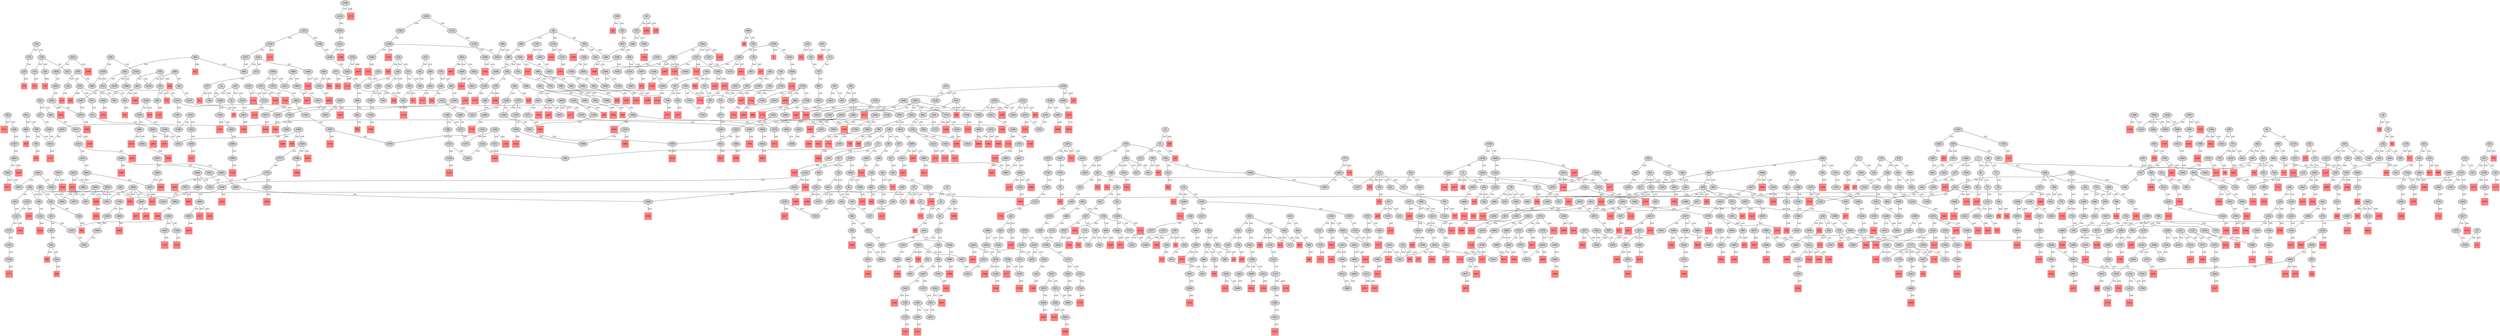 graph {
node [style=filled];
    1--257 [label=101];
    1--65 [label=102];
    1--1025 [label=102];
    257--265 [label=101];
    257--2305 [label=201];
    2305 [shape=square] [color="0.0 0.5 1.0"];
    37--45 [label=101];
    37--33 [label=102];
    45--61 [label=101];
    45--1069 [label=201];
    1069 [shape=square] [color="0.0 0.5 1.0"];
    69--77 [label=101];
    69--65 [label=102];
    77--79 [label=101];
    261--277 [label=101];
    261--269 [label=102];
    277--1301 [label=101];
    1029--1030 [label=101];
    1029--1093 [label=101];
    1029--5 [label=202];
    5 [shape=square] [color="0.0 0.5 1.0"];
    1030--1038 [label=101];
    1093--1094 [label=101];
    1093--1125 [label=101];
    1093--3141 [label=207];
    3141 [shape=square] [color="0.0 0.5 1.0"];
    32--31 [label=102];
    32--1056 [label=102];
    52--51 [label=101];
    52--564 [label=202];
    564 [shape=square] [color="0.0 0.5 1.0"];
    51--115 [label=101];
    51--307 [label=202];
    307 [shape=square] [color="0.0 0.5 1.0"];
    276--308 [label=101];
    276--404 [label=101];
    308--372 [label=101];
    308--1332 [label=101];
    404--402 [label=102];
    2068--2052 [label=101];
    2068--2580 [label=205];
    2580 [shape=square] [color="0.0 0.5 1.0"];
    2052--2308 [label=101];
    9--41 [label=102];
    9--2057 [label=201];
    2057 [shape=square] [color="0.0 0.5 1.0"];
    9--25 [label=202];
    25 [shape=square] [color="0.0 0.5 1.0"];
    2073--2329 [label=101];
    2073--2201 [label=101];
    2329--2393 [label=101];
    2329--2457 [label=101];
    2201--2713 [label=101];
    33--35 [label=101];
    35--99 [label=201];
    99 [shape=square] [color="0.0 0.5 1.0"];
    38--54 [label=101];
    38--34 [label=201];
    34 [shape=square] [color="0.0 0.5 1.0"];
    54--182 [label=101];
    54--62 [label=201];
    62 [shape=square] [color="0.0 0.5 1.0"];
    298--290 [label=101];
    298--300 [label=101];
    298--810 [label=102];
    290--418 [label=101];
    290--354 [label=102];
    418--420 [label=101];
    47--63 [label=101];
    47--39 [label=102];
    47--43 [label=203];
    43 [shape=square] [color="0.0 0.5 1.0"];
    63--61 [label=101];
    63--575 [label=203];
    575 [shape=square] [color="0.0 0.5 1.0"];
    299--303 [label=101];
    299--300 [label=102];
    299--267 [label=102];
    303--1327 [label=102];
    2091--2083 [label=101];
    2091--2603 [label=101];
    2083--2087 [label=101];
    2083--2595 [label=202];
    2595 [shape=square] [color="0.0 0.5 1.0"];
    2603--2607 [label=101];
    2603--2859 [label=201];
    2859 [shape=square] [color="0.0 0.5 1.0"];
    300--1324 [label=101];
    1324--1340 [label=101];
    1324--1836 [label=201];
    1836 [shape=square] [color="0.0 0.5 1.0"];
    556--524 [label=101];
    556--1580 [label=102];
    556--620 [label=102];
    556--44 [label=201];
    44 [shape=square] [color="0.0 0.5 1.0"];
    524--523 [label=201];
    523 [shape=square] [color="0.0 0.5 1.0"];
    2106--2110 [label=101];
    2106--2170 [label=206];
    2170 [shape=square] [color="0.0 0.5 1.0"];
    188--180 [label=101];
    188--187 [label=101];
    188--252 [label=101];
    180--164 [label=101];
    187--251 [label=101];
    252--508 [label=102];
    252--256 [label=102];
    1084--1148 [label=101];
    1084--1340 [label=102];
    1084--1083 [label=102];
    1148--1276 [label=201];
    1276 [shape=square] [color="0.0 0.5 1.0"];
    182--190 [label=101];
    182--166 [label=101];
    182--246 [label=101];
    182--694 [label=101];
    61--317 [label=102];
    254--250 [label=101];
    254--253 [label=101];
    254--510 [label=202];
    510 [shape=square] [color="0.0 0.5 1.0"];
    190--158 [label=102];
    318--382 [label=101];
    318--314 [label=102];
    318--830 [label=102];
    382--378 [label=101];
    382--374 [label=101];
    2110--2238 [label=101];
    2238--2222 [label=101];
    65--81 [label=101];
    65--73 [label=102];
    81--2129 [label=201];
    2129 [shape=square] [color="0.0 0.5 1.0"];
    324--836 [label=102];
    324--1348 [label=102];
    71--327 [label=101];
    71--1095 [label=101];
    327--263 [label=101];
    327--323 [label=102];
    1095--1103 [label=201];
    1103 [shape=square] [color="0.0 0.5 1.0"];
    115--627 [label=101];
    323--451 [label=101];
    323--355 [label=102];
    451--1475 [label=101];
    579--595 [label=101];
    579--580 [label=101];
    579--611 [label=101];
    595--627 [label=101];
    595--851 [label=101];
    595--599 [label=102];
    595--1619 [label=102];
    580--612 [label=101];
    580--1604 [label=101];
    611--547 [label=101];
    611--1635 [label=102];
    1091--1107 [label=102];
    1091--67 [label=201];
    67 [shape=square] [color="0.0 0.5 1.0"];
    586--590 [label=101];
    586--1610 [label=102];
    79--80 [label=101];
    80--592 [label=201];
    592 [shape=square] [color="0.0 0.5 1.0"];
    80--78 [label=202];
    78 [shape=square] [color="0.0 0.5 1.0"];
    94--606 [label=101];
    94--350 [label=101];
    94--1118 [label=102];
    606--590 [label=101];
    350--342 [label=101];
    350--286 [label=101];
    350--2398 [label=202];
    2398 [shape=square] [color="0.0 0.5 1.0"];
    590--582 [label=101];
    590--718 [label=101];
    582--838 [label=101];
    582--518 [label=101];
    718--974 [label=101];
    91--603 [label=101];
    91--1115 [label=101];
    603--635 [label=101];
    603--601 [label=102];
    603--607 [label=102];
    1115--1051 [label=102];
    607--605 [label=101];
    605--597 [label=101];
    605--733 [label=101];
    605--2653 [label=101];
    2127--2123 [label=101];
    2127--2159 [label=205];
    2159 [shape=square] [color="0.0 0.5 1.0"];
    222--218 [label=101];
    222--478 [label=101];
    336--335 [label=101];
    336--328 [label=202];
    328 [shape=square] [color="0.0 0.5 1.0"];
    608--736 [label=101];
    608--96 [label=201];
    96 [shape=square] [color="0.0 0.5 1.0"];
    736--735 [label=101];
    2151--2119 [label=101];
    2151--2279 [label=101];
    2151--3175 [label=101];
    355--359 [label=101];
    359--357 [label=101];
    359--360 [label=102];
    547--551 [label=101];
    547--803 [label=102];
    547--675 [label=205];
    675 [shape=square] [color="0.0 0.5 1.0"];
    73--2121 [label=101];
    2121--2249 [label=101];
    2121--2125 [label=101];
    2121--2633 [label=101];
    109--621 [label=101];
    109--101 [label=102];
    621--617 [label=101];
    121--1145 [label=101];
    121--2169 [label=101];
    121--113 [label=201];
    113 [shape=square] [color="0.0 0.5 1.0"];
    1145--1137 [label=101];
    1145--1657 [label=102];
    2169--2105 [label=203];
    2105 [shape=square] [color="0.0 0.5 1.0"];
    617--633 [label=101];
    617--1641 [label=101];
    633--634 [label=102];
    633--569 [label=102];
    1641--1633 [label=101];
    1641--1643 [label=202];
    1643 [shape=square] [color="0.0 0.5 1.0"];
    620--876 [label=101];
    876--892 [label=101];
    369--2417 [label=101];
    369--1393 [label=102];
    2417--2421 [label=101];
    1137--1393 [label=102];
    101--2149 [label=101];
    2149--2405 [label=101];
    2149--2150 [label=201];
    2150 [shape=square] [color="0.0 0.5 1.0"];
    118--246 [label=101];
    118--117 [label=201];
    117 [shape=square] [color="0.0 0.5 1.0"];
    130--146 [label=101];
    130--134 [label=102];
    146--402 [label=101];
    146--2194 [label=101];
    131--1155 [label=101];
    131--135 [label=102];
    1155--1156 [label=101];
    1155--1153 [label=101];
    1155--1187 [label=102];
    164--168 [label=101];
    168--40 [label=101];
    168--680 [label=101];
    196--228 [label=101];
    196--1220 [label=101];
    228--1252 [label=101];
    228--740 [label=101];
    1220--1218 [label=101];
    387--391 [label=101];
    387--2435 [label=101];
    1156--1028 [label=101];
    1028--1027 [label=101];
    2180--2692 [label=101];
    2180--2179 [label=101];
    2180--2244 [label=101];
    2692--2696 [label=101];
    2692--2756 [label=101];
    2179--2243 [label=101];
    2179--2183 [label=201];
    2183 [shape=square] [color="0.0 0.5 1.0"];
    2244--3268 [label=101];
    2244--2252 [label=201];
    2252 [shape=square] [color="0.0 0.5 1.0"];
    141--157 [label=101];
    141--133 [label=203];
    133 [shape=square] [color="0.0 0.5 1.0"];
    157--221 [label=101];
    157--158 [label=101];
    157--2205 [label=101];
    165--166 [label=101];
    165--421 [label=101];
    165--677 [label=101];
    165--2213 [label=101];
    421--422 [label=102];
    677--933 [label=101];
    2213--2214 [label=201];
    2214 [shape=square] [color="0.0 0.5 1.0"];
    389--391 [label=101];
    389--2437 [label=101];
    2437--2501 [label=101];
    2437--3461 [label=101];
    2437--2949 [label=202];
    2949 [shape=square] [color="0.0 0.5 1.0"];
    16--272 [label=101];
    16--144 [label=201];
    144 [shape=square] [color="0.0 0.5 1.0"];
    16--2064 [label=206];
    2064 [shape=square] [color="0.0 0.5 1.0"];
    272--1296 [label=101];
    272--288 [label=102];
    143--175 [label=101];
    143--139 [label=102];
    175--239 [label=101];
    152--151 [label=101];
    152--184 [label=201];
    184 [shape=square] [color="0.0 0.5 1.0"];
    139--155 [label=101];
    139--203 [label=101];
    139--140 [label=102];
    155--153 [label=201];
    153 [shape=square] [color="0.0 0.5 1.0"];
    221--733 [label=101];
    158--670 [label=101];
    158--2206 [label=202];
    2206 [shape=square] [color="0.0 0.5 1.0"];
    2205--2461 [label=101];
    2205--2207 [label=101];
    185--169 [label=101];
    185--441 [label=101];
    185--186 [label=201];
    186 [shape=square] [color="0.0 0.5 1.0"];
    169--681 [label=101];
    169--1193 [label=101];
    169--171 [label=203];
    171 [shape=square] [color="0.0 0.5 1.0"];
    441--953 [label=102];
    2713--2705 [label=101];
    203--459 [label=101];
    681--2729 [label=204];
    2729 [shape=square] [color="0.0 0.5 1.0"];
    1193--1449 [label=101];
    1193--1197 [label=102];
    239--237 [label=202];
    237 [shape=square] [color="0.0 0.5 1.0"];
    251--249 [label=102];
    427--1451 [label=101];
    427--425 [label=102];
    427--428 [label=201];
    428 [shape=square] [color="0.0 0.5 1.0"];
    1451--1419 [label=201];
    1419 [shape=square] [color="0.0 0.5 1.0"];
    151--147 [label=101];
    151--2199 [label=101];
    151--135 [label=102];
    147--1171 [label=201];
    1171 [shape=square] [color="0.0 0.5 1.0"];
    2199--3223 [label=101];
    2199--2071 [label=202];
    2071 [shape=square] [color="0.0 0.5 1.0"];
    423--935 [label=101];
    423--424 [label=102];
    663--659 [label=101];
    663--2711 [label=203];
    2711 [shape=square] [color="0.0 0.5 1.0"];
    40--104 [label=101];
    680--552 [label=201];
    552 [shape=square] [color="0.0 0.5 1.0"];
    694--662 [label=202];
    662 [shape=square] [color="0.0 0.5 1.0"];
    1204--1202 [label=101];
    1204--1076 [label=101];
    2218--3242 [label=101];
    2218--2474 [label=206];
    2474 [shape=square] [color="0.0 0.5 1.0"];
    250--218 [label=101];
    250--234 [label=101];
    250--762 [label=101];
    234--226 [label=201];
    226 [shape=square] [color="0.0 0.5 1.0"];
    762--764 [label=101];
    3258--3250 [label=101];
    3258--3257 [label=201];
    3257 [shape=square] [color="0.0 0.5 1.0"];
    459--491 [label=101];
    459--971 [label=102];
    459--395 [label=206];
    395 [shape=square] [color="0.0 0.5 1.0"];
    2249--201 [label=201];
    201 [shape=square] [color="0.0 0.5 1.0"];
    402--1426 [label=101];
    2194--3218 [label=101];
    214--1238 [label=101];
    214--470 [label=101];
    1238--1174 [label=101];
    470--2518 [label=101];
    470--982 [label=102];
    470--469 [label=202];
    469 [shape=square] [color="0.0 0.5 1.0"];
    978--722 [label=101];
    978--986 [label=101];
    722--210 [label=201];
    210 [shape=square] [color="0.0 0.5 1.0"];
    216--728 [label=101];
    216--212 [label=202];
    212 [shape=square] [color="0.0 0.5 1.0"];
    728--727 [label=101];
    724--980 [label=101];
    724--596 [label=102];
    980--852 [label=102];
    735--991 [label=101];
    735--223 [label=203];
    223 [shape=square] [color="0.0 0.5 1.0"];
    991--1023 [label=101];
    1252--3300 [label=101];
    1252--1764 [label=101];
    740--2788 [label=202];
    2788 [shape=square] [color="0.0 0.5 1.0"];
    238--240 [label=101];
    238--494 [label=101];
    354--362 [label=205];
    362 [shape=square] [color="0.0 0.5 1.0"];
    1250--1249 [label=101];
    1250--1254 [label=101];
    1249--1761 [label=101];
    1254--1766 [label=102];
    104--360 [label=101];
    360--872 [label=101];
    360--358 [label=102];
    712--720 [label=102];
    712--708 [label=102];
    240--232 [label=202];
    232 [shape=square] [color="0.0 0.5 1.0"];
    2280--2536 [label=101];
    2280--2279 [label=102];
    2536--3560 [label=101];
    494--1518 [label=101];
    494--462 [label=101];
    253--765 [label=101];
    253--509 [label=102];
    765--761 [label=201];
    761 [shape=square] [color="0.0 0.5 1.0"];
    749--751 [label=102];
    749--741 [label=102];
    749--685 [label=201];
    685 [shape=square] [color="0.0 0.5 1.0"];
    1261--1253 [label=101];
    1261--1517 [label=101];
    1261--3309 [label=101];
    1261--1229 [label=203];
    1229 [shape=square] [color="0.0 0.5 1.0"];
    1253--1125 [label=101];
    1517--1519 [label=101];
    1517--3565 [label=102];
    1517--1513 [label=204];
    1513 [shape=square] [color="0.0 0.5 1.0"];
    3309--3245 [label=101];
    3309--3310 [label=201];
    3310 [shape=square] [color="0.0 0.5 1.0"];
    3309--2285 [label=204];
    2285 [shape=square] [color="0.0 0.5 1.0"];
    258--2306 [label=101];
    258--260 [label=101];
    258--274 [label=101];
    258--266 [label=203];
    266 [shape=square] [color="0.0 0.5 1.0"];
    2306--3330 [label=101];
    2306--2322 [label=101];
    260--772 [label=201];
    772 [shape=square] [color="0.0 0.5 1.0"];
    274--1298 [label=101];
    274--338 [label=201];
    338 [shape=square] [color="0.0 0.5 1.0"];
    265--329 [label=102];
    268--267 [label=101];
    268--2316 [label=102];
    282--346 [label=101];
    282--410 [label=101];
    346--330 [label=102];
    410--2458 [label=101];
    330--329 [label=101];
    330--842 [label=102];
    329--457 [label=201];
    457 [shape=square] [color="0.0 0.5 1.0"];
    778--1802 [label=101];
    778--810 [label=102];
    778--842 [label=102];
    778--906 [label=102];
    1802--1930 [label=101];
    263--2311 [label=101];
    2311--2375 [label=101];
    2311--2343 [label=203];
    2343 [shape=square] [color="0.0 0.5 1.0"];
    269--2317 [label=101];
    2317--2319 [label=102];
    2317--2349 [label=202];
    2349 [shape=square] [color="0.0 0.5 1.0"];
    1296--3344 [label=204];
    3344 [shape=square] [color="0.0 0.5 1.0"];
    287--2335 [label=101];
    287--799 [label=102];
    287--31 [label=102];
    2335--2367 [label=101];
    335--463 [label=101];
    463--495 [label=101];
    2319--2351 [label=101];
    2319--2831 [label=202];
    2831 [shape=square] [color="0.0 0.5 1.0"];
    2351--2863 [label=101];
    283--315 [label=101];
    283--284 [label=102];
    315--2363 [label=202];
    2363 [shape=square] [color="0.0 0.5 1.0"];
    343--2391 [label=101];
    343--375 [label=201];
    375 [shape=square] [color="0.0 0.5 1.0"];
    787--851 [label=101];
    787--915 [label=201];
    915 [shape=square] [color="0.0 0.5 1.0"];
    1299--1300 [label=101];
    1299--1331 [label=101];
    1300--1298 [label=101];
    1300--3348 [label=201];
    3348 [shape=square] [color="0.0 0.5 1.0"];
    1331--1459 [label=101];
    288--286 [label=101];
    295--293 [label=101];
    295--39 [label=101];
    293--357 [label=102];
    872--870 [label=101];
    424--422 [label=101];
    424--1448 [label=101];
    1448--1192 [label=102];
    1448--1960 [label=201];
    1960 [shape=square] [color="0.0 0.5 1.0"];
    1320--1336 [label=101];
    1320--296 [label=201];
    296 [shape=square] [color="0.0 0.5 1.0"];
    1336--1344 [label=101];
    289--1313 [label=101];
    289--801 [label=101];
    289--305 [label=102];
    1313--1314 [label=101];
    801--809 [label=101];
    801--803 [label=101];
    801--817 [label=101];
    809--937 [label=101];
    809--2857 [label=101];
    809--553 [label=102];
    809--873 [label=102];
    809--297 [label=201];
    297 [shape=square] [color="0.0 0.5 1.0"];
    937--905 [label=101];
    2857--2825 [label=203];
    2825 [shape=square] [color="0.0 0.5 1.0"];
    1321--1449 [label=101];
    1321--1289 [label=102];
    1321--1325 [label=102];
    1449--1961 [label=202];
    1961 [shape=square] [color="0.0 0.5 1.0"];
    372--1396 [label=101];
    1332--1330 [label=101];
    311--1335 [label=101];
    311--312 [label=102];
    311--309 [label=203];
    309 [shape=square] [color="0.0 0.5 1.0"];
    1335--1333 [label=102];
    947--931 [label=102];
    947--948 [label=102];
    1459--1457 [label=102];
    1301--1813 [label=101];
    317--319 [label=101];
    317--1341 [label=102];
    319--383 [label=101];
    319--831 [label=102];
    437--501 [label=101];
    437--949 [label=101];
    501--509 [label=102];
    949--693 [label=101];
    821--789 [label=101];
    821--885 [label=102];
    789--1813 [label=102];
    789--791 [label=102];
    1333--1317 [label=101];
    1317--1381 [label=101];
    1317--1318 [label=203];
    1318 [shape=square] [color="0.0 0.5 1.0"];
    342--1366 [label=102];
    838--2886 [label=101];
    2886--2882 [label=101];
    2886--2822 [label=201];
    2822 [shape=square] [color="0.0 0.5 1.0"];
    2886--3910 [label=201];
    3910 [shape=square] [color="0.0 0.5 1.0"];
    1350--1366 [label=101];
    1350--1094 [label=102];
    1366--1110 [label=101];
    1366--1878 [label=101];
    2376--2312 [label=101];
    2376--3400 [label=101];
    456--392 [label=102];
    456--454 [label=203];
    454 [shape=square] [color="0.0 0.5 1.0"];
    2312--2056 [label=101];
    2312--2308 [label=101];
    2312--2440 [label=202];
    2440 [shape=square] [color="0.0 0.5 1.0"];
    3400--3398 [label=101];
    340--348 [label=101];
    340--84 [label=102];
    348--380 [label=101];
    348--347 [label=102];
    348--860 [label=102];
    2386--2322 [label=101];
    2386--2898 [label=101];
    2386--3410 [label=102];
    2322--2321 [label=101];
    2322--2354 [label=201];
    2354 [shape=square] [color="0.0 0.5 1.0"];
    2322--3346 [label=203];
    3346 [shape=square] [color="0.0 0.5 1.0"];
    2322--2330 [label=205];
    2330 [shape=square] [color="0.0 0.5 1.0"];
    2898--3026 [label=203];
    3026 [shape=square] [color="0.0 0.5 1.0"];
    873--1001 [label=101];
    873--361 [label=201];
    361 [shape=square] [color="0.0 0.5 1.0"];
    1001--969 [label=101];
    1385--1386 [label=101];
    1385--1353 [label=102];
    1386--1514 [label=101];
    378--380 [label=101];
    490--492 [label=101];
    490--2538 [label=102];
    492--491 [label=101];
    492--1516 [label=101];
    1514--1530 [label=101];
    1514--1258 [label=102];
    2391--2387 [label=101];
    2391--2375 [label=101];
    383--1407 [label=101];
    383--2431 [label=101];
    1407--1375 [label=101];
    1407--1403 [label=102];
    2431--2432 [label=207];
    2432 [shape=square] [color="0.0 0.5 1.0"];
    2435--2467 [label=202];
    2467 [shape=square] [color="0.0 0.5 1.0"];
    393--385 [label=101];
    393--905 [label=102];
    385--417 [label=102];
    2204--2076 [label=101];
    2204--2203 [label=202];
    2203 [shape=square] [color="0.0 0.5 1.0"];
    284--2332 [label=102];
    2458--2450 [label=203];
    2450 [shape=square] [color="0.0 0.5 1.0"];
    416--415 [label=101];
    416--1440 [label=101];
    416--448 [label=102];
    415--927 [label=101];
    1440--1952 [label=101];
    1440--1504 [label=201];
    1504 [shape=square] [color="0.0 0.5 1.0"];
    444--956 [label=101];
    444--448 [label=102];
    444--412 [label=206];
    412 [shape=square] [color="0.0 0.5 1.0"];
    956--954 [label=101];
    956--1980 [label=101];
    1436--1468 [label=101];
    1436--1434 [label=102];
    1436--1948 [label=102];
    1468--1452 [label=102];
    2460--2332 [label=101];
    2460--2459 [label=102];
    2332--2076 [label=101];
    927--799 [label=101];
    927--911 [label=201];
    911 [shape=square] [color="0.0 0.5 1.0"];
    477--478 [label=101];
    477--413 [label=201];
    413 [shape=square] [color="0.0 0.5 1.0"];
    478--462 [label=101];
    478--990 [label=102];
    1181--1165 [label=101];
    1181--1173 [label=102];
    2461--2463 [label=201];
    2463 [shape=square] [color="0.0 0.5 1.0"];
    420--436 [label=102];
    1516--1520 [label=101];
    940--812 [label=101];
    940--684 [label=101];
    940--932 [label=102];
    812--804 [label=101];
    812--810 [label=101];
    812--816 [label=101];
    684--688 [label=101];
    1452--1964 [label=101];
    1964--1963 [label=101];
    302--1326 [label=101];
    302--430 [label=201];
    430 [shape=square] [color="0.0 0.5 1.0"];
    1326--1325 [label=101];
    1326--1328 [label=101];
    1518--1520 [label=101];
    1518--2030 [label=101];
    462--2510 [label=202];
    2510 [shape=square] [color="0.0 0.5 1.0"];
    942--1966 [label=101];
    942--958 [label=101];
    942--934 [label=102];
    1966--1958 [label=101];
    958--3006 [label=206];
    3006 [shape=square] [color="0.0 0.5 1.0"];
    2222--3246 [label=101];
    2222--2190 [label=203];
    2190 [shape=square] [color="0.0 0.5 1.0"];
    935--807 [label=202];
    807 [shape=square] [color="0.0 0.5 1.0"];
    935--999 [label=202];
    999 [shape=square] [color="0.0 0.5 1.0"];
    495--1007 [label=102];
    495--1519 [label=102];
    943--939 [label=101];
    943--431 [label=202];
    431 [shape=square] [color="0.0 0.5 1.0"];
    939--931 [label=101];
    939--1963 [label=102];
    939--1003 [label=202];
    1003 [shape=square] [color="0.0 0.5 1.0"];
    1455--1199 [label=102];
    1455--1453 [label=102];
    436--500 [label=102];
    436--440 [label=201];
    440 [shape=square] [color="0.0 0.5 1.0"];
    945--929 [label=101];
    945--689 [label=101];
    929--931 [label=101];
    929--933 [label=101];
    689--753 [label=202];
    753 [shape=square] [color="0.0 0.5 1.0"];
    2518--2520 [label=202];
    2520 [shape=square] [color="0.0 0.5 1.0"];
    966--974 [label=101];
    966--902 [label=101];
    966--965 [label=101];
    966--998 [label=101];
    902--918 [label=201];
    918 [shape=square] [color="0.0 0.5 1.0"];
    965--709 [label=101];
    998--934 [label=101];
    1475--3523 [label=102];
    967--711 [label=101];
    967--455 [label=201];
    455 [shape=square] [color="0.0 0.5 1.0"];
    711--727 [label=102];
    969--1993 [label=101];
    969--970 [label=202];
    970 [shape=square] [color="0.0 0.5 1.0"];
    1993--1985 [label=202];
    1985 [shape=square] [color="0.0 0.5 1.0"];
    506--2554 [label=101];
    506--1018 [label=102];
    2524--2556 [label=101];
    2524--476 [label=202];
    476 [shape=square] [color="0.0 0.5 1.0"];
    2556--2540 [label=101];
    2556--3580 [label=101];
    356--292 [label=102];
    356--1380 [label=102];
    1380--1378 [label=101];
    997--933 [label=101];
    997--1005 [label=101];
    933--2981 [label=202];
    2981 [shape=square] [color="0.0 0.5 1.0"];
    1005--973 [label=101];
    2533--2501 [label=101];
    2533--2535 [label=101];
    2533--2534 [label=102];
    2533--485 [label=201];
    485 [shape=square] [color="0.0 0.5 1.0"];
    2501--3013 [label=101];
    2535--2551 [label=101];
    2535--2543 [label=203];
    2543 [shape=square] [color="0.0 0.5 1.0"];
    374--502 [label=203];
    502 [shape=square] [color="0.0 0.5 1.0"];
    1014--2038 [label=101];
    1014--1022 [label=101];
    1014--982 [label=102];
    1014--1016 [label=102];
    1014--3062 [label=102];
    2038--1910 [label=101];
    2038--2046 [label=101];
    2038--1974 [label=101];
    1022--766 [label=101];
    1022--894 [label=101];
    2550--2422 [label=101];
    2550--2534 [label=101];
    2550--3062 [label=101];
    2550--2549 [label=202];
    2549 [shape=square] [color="0.0 0.5 1.0"];
    2422--2166 [label=101];
    3062--3064 [label=101];
    1023--767 [label=101];
    1019--3067 [label=101];
    1019--891 [label=102];
    1019--507 [label=201];
    507 [shape=square] [color="0.0 0.5 1.0"];
    3067--3035 [label=101];
    1531--1532 [label=101];
    1531--3579 [label=102];
    1532--1530 [label=101];
    1532--508 [label=102];
    2554--2538 [label=101];
    2554--3578 [label=101];
    766--768 [label=201];
    768 [shape=square] [color="0.0 0.5 1.0"];
    766--734 [label=201];
    734 [shape=square] [color="0.0 0.5 1.0"];
    894--1918 [label=102];
    539--571 [label=101];
    539--1563 [label=102];
    571--635 [label=101];
    571--2619 [label=101];
    571--572 [label=102];
    1547--1539 [label=101];
    1547--1803 [label=101];
    1539--1555 [label=201];
    1555 [shape=square] [color="0.0 0.5 1.0"];
    1803--1867 [label=101];
    518--646 [label=102];
    518--2566 [label=201];
    2566 [shape=square] [color="0.0 0.5 1.0"];
    533--535 [label=101];
    533--597 [label=102];
    535--1559 [label=201];
    1559 [shape=square] [color="0.0 0.5 1.0"];
    1558--3606 [label=101];
    1558--1046 [label=102];
    1558--534 [label=203];
    534 [shape=square] [color="0.0 0.5 1.0"];
    3606--3670 [label=201];
    3670 [shape=square] [color="0.0 0.5 1.0"];
    513--769 [label=101];
    513--1537 [label=102];
    513--641 [label=102];
    513--517 [label=102];
    513--545 [label=202];
    545 [shape=square] [color="0.0 0.5 1.0"];
    769--785 [label=201];
    785 [shape=square] [color="0.0 0.5 1.0"];
    551--549 [label=102];
    549--1573 [label=101];
    1573--1569 [label=101];
    561--563 [label=101];
    561--817 [label=102];
    561--1585 [label=102];
    563--567 [label=101];
    803--804 [label=101];
    803--1827 [label=201];
    1827 [shape=square] [color="0.0 0.5 1.0"];
    817--825 [label=101];
    1569--1633 [label=102];
    567--2615 [label=101];
    948--1012 [label=101];
    948--2996 [label=205];
    2996 [shape=square] [color="0.0 0.5 1.0"];
    2615--2613 [label=201];
    2613 [shape=square] [color="0.0 0.5 1.0"];
    2615--2743 [label=201];
    2743 [shape=square] [color="0.0 0.5 1.0"];
    2619--2683 [label=203];
    2683 [shape=square] [color="0.0 0.5 1.0"];
    573--569 [label=102];
    573--701 [label=201];
    701 [shape=square] [color="0.0 0.5 1.0"];
    831--895 [label=102];
    2623--2879 [label=101];
    2623--2621 [label=204];
    2621 [shape=square] [color="0.0 0.5 1.0"];
    2879--2877 [label=101];
    2879--2871 [label=101];
    2879--2880 [label=206];
    2880 [shape=square] [color="0.0 0.5 1.0"];
    577--1601 [label=101];
    577--578 [label=202];
    578 [shape=square] [color="0.0 0.5 1.0"];
    1601--1602 [label=101];
    1601--1537 [label=101];
    612--868 [label=201];
    868 [shape=square] [color="0.0 0.5 1.0"];
    1604--1602 [label=101];
    706--708 [label=101];
    706--710 [label=102];
    708--2756 [label=101];
    2626--2882 [label=102];
    2626--2114 [label=210];
    2114 [shape=square] [color="0.0 0.5 1.0"];
    519--1543 [label=101];
    519--517 [label=102];
    1543--1607 [label=101];
    839--847 [label=101];
    839--835 [label=102];
    839--583 [label=201];
    583 [shape=square] [color="0.0 0.5 1.0"];
    847--848 [label=101];
    1607--1608 [label=101];
    1607--1623 [label=101];
    1608--1624 [label=102];
    1623--1879 [label=101];
    1623--1621 [label=201];
    1621 [shape=square] [color="0.0 0.5 1.0"];
    1609--1611 [label=101];
    1609--1865 [label=101];
    2653--2645 [label=101];
    2653--2655 [label=101];
    2653--2589 [label=210];
    2589 [shape=square] [color="0.0 0.5 1.0"];
    2633--3657 [label=202];
    3657 [shape=square] [color="0.0 0.5 1.0"];
    848--784 [label=101];
    848--844 [label=101];
    848--1872 [label=101];
    784--816 [label=101];
    784--776 [label=102];
    844--836 [label=101];
    844--332 [label=101];
    1872--1808 [label=102];
    1872--1868 [label=201];
    1868 [shape=square] [color="0.0 0.5 1.0"];
    727--983 [label=102];
    601--857 [label=101];
    601--729 [label=102];
    601--602 [label=201];
    602 [shape=square] [color="0.0 0.5 1.0"];
    857--2905 [label=101];
    1754--1738 [label=101];
    1754--1746 [label=101];
    1754--2010 [label=101];
    1754--1626 [label=202];
    1626 [shape=square] [color="0.0 0.5 1.0"];
    882--1906 [label=101];
    882--884 [label=201];
    884 [shape=square] [color="0.0 0.5 1.0"];
    756--764 [label=102];
    756--1780 [label=102];
    759--1783 [label=101];
    759--757 [label=102];
    759--247 [label=102];
    1783--1791 [label=101];
    1655--1591 [label=101];
    1655--1653 [label=101];
    1655--1639 [label=102];
    1655--1911 [label=201];
    1911 [shape=square] [color="0.0 0.5 1.0"];
    1591--1079 [label=101];
    1653--1781 [label=101];
    646--2694 [label=101];
    2694--3718 [label=202];
    3718 [shape=square] [color="0.0 0.5 1.0"];
    776--1800 [label=102];
    2696--3720 [label=101];
    3720--3784 [label=101];
    3720--1672 [label=102];
    642--1666 [label=101];
    642--674 [label=101];
    1666--1154 [label=101];
    674--2722 [label=101];
    682--686 [label=101];
    682--554 [label=101];
    686--1710 [label=101];
    554--1578 [label=101];
    554--618 [label=101];
    554--2602 [label=202];
    2602 [shape=square] [color="0.0 0.5 1.0"];
    661--725 [label=101];
    661--2709 [label=101];
    725--757 [label=101];
    725--721 [label=102];
    2709--2197 [label=202];
    2197 [shape=square] [color="0.0 0.5 1.0"];
    670--672 [label=102];
    726--758 [label=101];
    726--1750 [label=101];
    758--757 [label=102];
    1750--1746 [label=102];
    1750--1752 [label=201];
    1752 [shape=square] [color="0.0 0.5 1.0"];
    659--2707 [label=102];
    1692--1684 [label=101];
    1692--1948 [label=102];
    1684--1716 [label=201];
    1716 [shape=square] [color="0.0 0.5 1.0"];
    931--932 [label=101];
    1699--1187 [label=101];
    1699--1667 [label=101];
    1667--1731 [label=102];
    1710--1709 [label=102];
    751--767 [label=101];
    751--1775 [label=202];
    1775 [shape=square] [color="0.0 0.5 1.0"];
    1709--1711 [label=101];
    1711--1583 [label=101];
    1711--1727 [label=102];
    693--1717 [label=203];
    1717 [shape=square] [color="0.0 0.5 1.0"];
    2756--2760 [label=202];
    2760 [shape=square] [color="0.0 0.5 1.0"];
    2755--2627 [label=101];
    2755--2763 [label=205];
    2763 [shape=square] [color="0.0 0.5 1.0"];
    2627--2628 [label=101];
    2627--2883 [label=101];
    721--977 [label=101];
    977--1009 [label=102];
    1747--2003 [label=101];
    1747--723 [label=203];
    723 [shape=square] [color="0.0 0.5 1.0"];
    2003--1491 [label=101];
    2707--2691 [label=101];
    990--992 [label=102];
    614--1638 [label=101];
    614--870 [label=102];
    1638--3686 [label=101];
    741--709 [label=101];
    741--613 [label=102];
    709--2757 [label=201];
    2757 [shape=square] [color="0.0 0.5 1.0"];
    934--930 [label=201];
    930 [shape=square] [color="0.0 0.5 1.0"];
    688--752 [label=101];
    688--2736 [label=205];
    2736 [shape=square] [color="0.0 0.5 1.0"];
    752--720 [label=102];
    1004--2028 [label=101];
    1004--3052 [label=102];
    1004--748 [label=203];
    748 [shape=square] [color="0.0 0.5 1.0"];
    2028--1772 [label=101];
    2028--1996 [label=101];
    2028--4076 [label=201];
    4076 [shape=square] [color="0.0 0.5 1.0"];
    1772--1776 [label=101];
    1776--2032 [label=101];
    1776--1792 [label=102];
    1009--993 [label=101];
    993--3041 [label=203];
    3041 [shape=square] [color="0.0 0.5 1.0"];
    1777--1761 [label=101];
    1777--1778 [label=101];
    1777--1785 [label=101];
    1777--1713 [label=102];
    1777--1779 [label=201];
    1779 [shape=square] [color="0.0 0.5 1.0"];
    1778--2034 [label=201];
    2034 [shape=square] [color="0.0 0.5 1.0"];
    1785--2041 [label=101];
    1018--954 [label=101];
    1018--986 [label=102];
    2041--4089 [label=101];
    767--1791 [label=101];
    836--852 [label=101];
    852--1876 [label=101];
    1796--1828 [label=101];
    1796--3844 [label=101];
    1828--1844 [label=101];
    3844--3848 [label=201];
    3848 [shape=square] [color="0.0 0.5 1.0"];
    825--2873 [label=102];
    2961--2993 [label=101];
    2961--2945 [label=102];
    832--830 [label=101];
    832--824 [label=101];
    830--814 [label=201];
    814 [shape=square] [color="0.0 0.5 1.0"];
    830--826 [label=202];
    826 [shape=square] [color="0.0 0.5 1.0"];
    824--312 [label=102];
    824--888 [label=102];
    928--1952 [label=101];
    928--800 [label=201];
    800 [shape=square] [color="0.0 0.5 1.0"];
    1952--4000 [label=202];
    4000 [shape=square] [color="0.0 0.5 1.0"];
    314--2362 [label=101];
    2362--3386 [label=101];
    954--953 [label=101];
    954--3002 [label=101];
    953--955 [label=201];
    955 [shape=square] [color="0.0 0.5 1.0"];
    3002--2970 [label=101];
    1914--1918 [label=102];
    1914--1898 [label=201];
    1898 [shape=square] [color="0.0 0.5 1.0"];
    1914--1402 [label=201];
    1402 [shape=square] [color="0.0 0.5 1.0"];
    2874--2873 [label=101];
    2874--2938 [label=101];
    2873--3897 [label=101];
    2938--3066 [label=202];
    3066 [shape=square] [color="0.0 0.5 1.0"];
    973--845 [label=201];
    845 [shape=square] [color="0.0 0.5 1.0"];
    2905--3033 [label=208];
    3033 [shape=square] [color="0.0 0.5 1.0"];
    860--892 [label=101];
    891--895 [label=101];
    971--972 [label=101];
    870--1894 [label=102];
    2927--2671 [label=101];
    2927--3055 [label=101];
    2671--2669 [label=101];
    2671--3695 [label=101];
    3055--3056 [label=101];
    1396--1364 [label=101];
    1876--1874 [label=102];
    1906--1842 [label=101];
    1012--2036 [label=101];
    2036--1524 [label=101];
    2036--2035 [label=201];
    2035 [shape=square] [color="0.0 0.5 1.0"];
    1910--1846 [label=102];
    905--897 [label=201];
    897 [shape=square] [color="0.0 0.5 1.0"];
    1942--2006 [label=101];
    1942--1938 [label=102];
    2006--1878 [label=101];
    1431--1463 [label=101];
    1431--1303 [label=102];
    1431--1415 [label=201];
    1415 [shape=square] [color="0.0 0.5 1.0"];
    983--1015 [label=101];
    1015--1016 [label=101];
    2999--2871 [label=101];
    2999--2995 [label=101];
    2722--2690 [label=202];
    2690 [shape=square] [color="0.0 0.5 1.0"];
    2722--2738 [label=204];
    2738 [shape=square] [color="0.0 0.5 1.0"];
    1980--1984 [label=201];
    1984 [shape=square] [color="0.0 0.5 1.0"];
    972--3020 [label=101];
    3020--3052 [label=101];
    3020--2892 [label=205];
    2892 [shape=square] [color="0.0 0.5 1.0"];
    1994--1930 [label=101];
    1994--1998 [label=102];
    1930--1674 [label=102];
    1930--3978 [label=201];
    3978 [shape=square] [color="0.0 0.5 1.0"];
    2005--2007 [label=101];
    2005--2013 [label=101];
    2005--981 [label=201];
    981 [shape=square] [color="0.0 0.5 1.0"];
    2005--1493 [label=204];
    1493 [shape=square] [color="0.0 0.5 1.0"];
    2007--1991 [label=101];
    2007--2015 [label=201];
    2015 [shape=square] [color="0.0 0.5 1.0"];
    2013--4061 [label=203];
    4061 [shape=square] [color="0.0 0.5 1.0"];
    2027--1963 [label=101];
    2027--1515 [label=201];
    1515 [shape=square] [color="0.0 0.5 1.0"];
    2032--1008 [label=201];
    1008 [shape=square] [color="0.0 0.5 1.0"];
    3056--3048 [label=201];
    3048 [shape=square] [color="0.0 0.5 1.0"];
    2056--2088 [label=101];
    2056--3080 [label=204];
    3080 [shape=square] [color="0.0 0.5 1.0"];
    1027--1031 [label=101];
    1027--3075 [label=201];
    3075 [shape=square] [color="0.0 0.5 1.0"];
    1038--1550 [label=204];
    1550 [shape=square] [color="0.0 0.5 1.0"];
    1031--1039 [label=102];
    1288--1287 [label=101];
    1288--1800 [label=101];
    1287--1799 [label=101];
    1025--1153 [label=101];
    1153--1185 [label=202];
    1185 [shape=square] [color="0.0 0.5 1.0"];
    1289--1353 [label=101];
    1353--1357 [label=101];
    1050--1114 [label=101];
    1050--1562 [label=101];
    1114--1370 [label=101];
    1562--1546 [label=101];
    1051--1052 [label=201];
    1052 [shape=square] [color="0.0 0.5 1.0"];
    1056--1184 [label=101];
    1184--1696 [label=101];
    1184--1182 [label=202];
    1182 [shape=square] [color="0.0 0.5 1.0"];
    1564--1563 [label=101];
    1564--1596 [label=101];
    1564--3612 [label=201];
    3612 [shape=square] [color="0.0 0.5 1.0"];
    1596--3644 [label=201];
    3644 [shape=square] [color="0.0 0.5 1.0"];
    1079--55 [label=102];
    1127--1255 [label=101];
    1127--3175 [label=102];
    1255--3303 [label=101];
    1319--1327 [label=101];
    1319--1063 [label=202];
    1063 [shape=square] [color="0.0 0.5 1.0"];
    1327--3375 [label=101];
    1327--1343 [label=201];
    1343 [shape=square] [color="0.0 0.5 1.0"];
    2087--2088 [label=101];
    1341--1405 [label=101];
    1197--1199 [label=101];
    1046--1302 [label=101];
    1046--1174 [label=101];
    1302--1814 [label=101];
    1302--1304 [label=201];
    1304 [shape=square] [color="0.0 0.5 1.0"];
    1174--1430 [label=101];
    1174--1173 [label=102];
    1174--1206 [label=201];
    1206 [shape=square] [color="0.0 0.5 1.0"];
    1074--1330 [label=101];
    1074--1078 [label=201];
    1078 [shape=square] [color="0.0 0.5 1.0"];
    1330--1394 [label=101];
    1076--1060 [label=101];
    1110--1109 [label=201];
    1109 [shape=square] [color="0.0 0.5 1.0"];
    1094--1090 [label=102];
    1118--1374 [label=101];
    1118--1102 [label=201];
    1102 [shape=square] [color="0.0 0.5 1.0"];
    1374--1310 [label=202];
    1310 [shape=square] [color="0.0 0.5 1.0"];
    1099--1355 [label=101];
    1099--1611 [label=101];
    1099--3147 [label=101];
    1355--3403 [label=101];
    3147--2123 [label=101];
    3147--3148 [label=201];
    3148 [shape=square] [color="0.0 0.5 1.0"];
    3147--3163 [label=201];
    3163 [shape=square] [color="0.0 0.5 1.0"];
    1375--1887 [label=102];
    1106--1090 [label=101];
    1106--1108 [label=201];
    1108 [shape=square] [color="0.0 0.5 1.0"];
    1090--1122 [label=201];
    1122 [shape=square] [color="0.0 0.5 1.0"];
    1107--1363 [label=101];
    1363--1395 [label=101];
    1363--1364 [label=102];
    1364--1492 [label=102];
    1378--1394 [label=102];
    1403--1387 [label=101];
    1403--1404 [label=201];
    1404 [shape=square] [color="0.0 0.5 1.0"];
    1387--1379 [label=101];
    1201--1713 [label=101];
    1201--1457 [label=102];
    1201--1169 [label=201];
    1169 [shape=square] [color="0.0 0.5 1.0"];
    1430--1494 [label=201];
    1494 [shape=square] [color="0.0 0.5 1.0"];
    1165--3213 [label=101];
    1165--1037 [label=102];
    1696--1694 [label=102];
    1214--1198 [label=101];
    1214--1216 [label=101];
    1198--3246 [label=101];
    1216--1472 [label=101];
    1216--1215 [label=201];
    1215 [shape=square] [color="0.0 0.5 1.0"];
    1694--1690 [label=101];
    1690--3738 [label=205];
    3738 [shape=square] [color="0.0 0.5 1.0"];
    1072--1328 [label=101];
    1072--1136 [label=101];
    1328--1344 [label=101];
    1136--1128 [label=101];
    3246--3242 [label=101];
    1472--448 [label=102];
    1190--3238 [label=101];
    1190--1446 [label=101];
    3238--3234 [label=101];
    3238--3240 [label=101];
    1446--1414 [label=101];
    1446--1454 [label=201];
    1454 [shape=square] [color="0.0 0.5 1.0"];
    1202--1458 [label=101];
    1458--1426 [label=102];
    1217--1729 [label=102];
    1217--3265 [label=209];
    3265 [shape=square] [color="0.0 0.5 1.0"];
    1218--1154 [label=101];
    1154--1410 [label=202];
    1410 [shape=square] [color="0.0 0.5 1.0"];
    1738--1740 [label=102];
    1738--1770 [label=201];
    1770 [shape=square] [color="0.0 0.5 1.0"];
    3274--3210 [label=101];
    3274--3266 [label=101];
    3274--2250 [label=203];
    2250 [shape=square] [color="0.0 0.5 1.0"];
    3210--3202 [label=101];
    3210--3212 [label=206];
    3212 [shape=square] [color="0.0 0.5 1.0"];
    3266--3270 [label=209];
    3270 [shape=square] [color="0.0 0.5 1.0"];
    3213--3215 [label=204];
    3215 [shape=square] [color="0.0 0.5 1.0"];
    3213--3725 [label=207];
    3725 [shape=square] [color="0.0 0.5 1.0"];
    1128--1096 [label=102];
    1128--1256 [label=201];
    1256 [shape=square] [color="0.0 0.5 1.0"];
    3300--3268 [label=101];
    1764--3812 [label=101];
    3303--3299 [label=101];
    3304--3816 [label=101];
    3304--3560 [label=102];
    3816--3784 [label=101];
    1781--1765 [label=102];
    1814--1813 [label=101];
    1344--1856 [label=102];
    1306--1434 [label=101];
    1306--1338 [label=201];
    1338 [shape=square] [color="0.0 0.5 1.0"];
    1823--1887 [label=101];
    1823--1821 [label=204];
    1821 [shape=square] [color="0.0 0.5 1.0"];
    1887--1631 [label=101];
    1060--1064 [label=102];
    1060--1316 [label=201];
    1316 [shape=square] [color="0.0 0.5 1.0"];
    1314--1282 [label=101];
    1282--1026 [label=101];
    1340--1852 [label=101];
    1844--1852 [label=101];
    1381--1383 [label=102];
    1414--1416 [label=102];
    1394--3442 [label=101];
    1393--1905 [label=101];
    1905--1873 [label=102];
    1905--3953 [label=205];
    3953 [shape=square] [color="0.0 0.5 1.0"];
    3386--3385 [label=101];
    3386--3514 [label=101];
    3386--3898 [label=101];
    3385--3449 [label=101];
    3514--3518 [label=205];
    3518 [shape=square] [color="0.0 0.5 1.0"];
    3898--3902 [label=209];
    3902 [shape=square] [color="0.0 0.5 1.0"];
    3375--3343 [label=101];
    1405--1389 [label=202];
    1389 [shape=square] [color="0.0 0.5 1.0"];
    1349--1357 [label=101];
    1349--1351 [label=101];
    1349--1345 [label=201];
    1345 [shape=square] [color="0.0 0.5 1.0"];
    1351--3399 [label=204];
    3399 [shape=square] [color="0.0 0.5 1.0"];
    1348--3396 [label=101];
    3396--3908 [label=101];
    3403--3531 [label=101];
    3403--3915 [label=101];
    1395--1399 [label=202];
    1399 [shape=square] [color="0.0 0.5 1.0"];
    1379--1347 [label=202];
    1347 [shape=square] [color="0.0 0.5 1.0"];
    3907--2883 [label=102];
    3907--3651 [label=202];
    3651 [shape=square] [color="0.0 0.5 1.0"];
    1817--1849 [label=102];
    1817--3865 [label=203];
    3865 [shape=square] [color="0.0 0.5 1.0"];
    1370--1498 [label=101];
    1498--1490 [label=101];
    1498--3546 [label=203];
    3546 [shape=square] [color="0.0 0.5 1.0"];
    1519--1487 [label=101];
    1520--3568 [label=101];
    3568--3440 [label=205];
    3440 [shape=square] [color="0.0 0.5 1.0"];
    1904--1902 [label=101];
    1904--1900 [label=102];
    1904--1392 [label=201];
    1392 [shape=square] [color="0.0 0.5 1.0"];
    1902--3950 [label=101];
    3448--3447 [label=101];
    3448--3416 [label=101];
    3448--3446 [label=203];
    3446 [shape=square] [color="0.0 0.5 1.0"];
    3447--3443 [label=101];
    3447--3959 [label=101];
    3443--3444 [label=101];
    3443--3379 [label=101];
    3959--4087 [label=101];
    3442--3410 [label=101];
    3578--3562 [label=101];
    1916--1920 [label=101];
    1916--3964 [label=101];
    1916--1900 [label=102];
    1920--1856 [label=101];
    1920--1888 [label=101];
    3964--3962 [label=101];
    1026--3074 [label=101];
    1799--1863 [label=101];
    1416--392 [label=101];
    1463--3511 [label=204];
    3511 [shape=square] [color="0.0 0.5 1.0"];
    1927--1991 [label=101];
    1927--3975 [label=101];
    1991--1999 [label=101];
    3975--4039 [label=202];
    4039 [shape=square] [color="0.0 0.5 1.0"];
    1947--1948 [label=101];
    1947--1951 [label=102];
    1947--1435 [label=203];
    1435 [shape=square] [color="0.0 0.5 1.0"];
    1453--1469 [label=101];
    1469--3517 [label=203];
    3517 [shape=square] [color="0.0 0.5 1.0"];
    2030--2046 [label=101];
    1958--1974 [label=101];
    1958--1830 [label=202];
    1830 [shape=square] [color="0.0 0.5 1.0"];
    3501--3245 [label=101];
    3501--3469 [label=203];
    3469 [shape=square] [color="0.0 0.5 1.0"];
    1428--3476 [label=101];
    1428--1492 [label=102];
    3476--3988 [label=204];
    3988 [shape=square] [color="0.0 0.5 1.0"];
    1524--1460 [label=201];
    1460 [shape=square] [color="0.0 0.5 1.0"];
    1487--1488 [label=205];
    1488 [shape=square] [color="0.0 0.5 1.0"];
    4048--4046 [label=101];
    4048--4047 [label=101];
    1489--1490 [label=101];
    1489--1491 [label=101];
    1489--3537 [label=203];
    3537 [shape=square] [color="0.0 0.5 1.0"];
    1490--3538 [label=101];
    3541--3542 [label=101];
    3541--3549 [label=101];
    3541--4053 [label=202];
    4053 [shape=square] [color="0.0 0.5 1.0"];
    3542--3538 [label=102];
    3549--3421 [label=101];
    3549--3293 [label=209];
    3293 [shape=square] [color="0.0 0.5 1.0"];
    3538--3570 [label=202];
    3570 [shape=square] [color="0.0 0.5 1.0"];
    3416--3424 [label=202];
    3424 [shape=square] [color="0.0 0.5 1.0"];
    3555--3523 [label=101];
    3555--3427 [label=201];
    3427 [shape=square] [color="0.0 0.5 1.0"];
    3565--4077 [label=204];
    4077 [shape=square] [color="0.0 0.5 1.0"];
    3565--3567 [label=204];
    3567 [shape=square] [color="0.0 0.5 1.0"];
    4089--4090 [label=201];
    4090 [shape=square] [color="0.0 0.5 1.0"];
    3074--3202 [label=101];
    3074--3330 [label=101];
    1572--1580 [label=102];
    1572--1588 [label=202];
    1588 [shape=square] [color="0.0 0.5 1.0"];
    1546--1610 [label=101];
    1546--1548 [label=102];
    1546--1538 [label=201];
    1538 [shape=square] [color="0.0 0.5 1.0"];
    1583--1647 [label=101];
    1808--3856 [label=101];
    1808--1804 [label=201];
    1804 [shape=square] [color="0.0 0.5 1.0"];
    3856--3854 [label=101];
    1553--1585 [label=101];
    1553--3601 [label=101];
    3601--3585 [label=204];
    3585 [shape=square] [color="0.0 0.5 1.0"];
    1567--1631 [label=101];
    1567--1055 [label=102];
    1879--1815 [label=101];
    1815--1943 [label=102];
    1815--1303 [label=102];
    1594--3642 [label=101];
    1594--1722 [label=101];
    1594--1658 [label=102];
    3642--3706 [label=101];
    3642--3641 [label=102];
    1722--1724 [label=101];
    1657--3705 [label=101];
    3705--3706 [label=101];
    3641--3645 [label=102];
    3641--1593 [label=201];
    1593 [shape=square] [color="0.0 0.5 1.0"];
    1746--1745 [label=203];
    1745 [shape=square] [color="0.0 0.5 1.0"];
    2010--1946 [label=201];
    1946 [shape=square] [color="0.0 0.5 1.0"];
    3686--3688 [label=207];
    3688 [shape=square] [color="0.0 0.5 1.0"];
    1639--1635 [label=101];
    1893--2021 [label=101];
    1893--1894 [label=102];
    2021--2029 [label=201];
    2029 [shape=square] [color="0.0 0.5 1.0"];
    1647--3695 [label=101];
    1856--1855 [label=201];
    1855 [shape=square] [color="0.0 0.5 1.0"];
    1888--1886 [label=201];
    1886 [shape=square] [color="0.0 0.5 1.0"];
    3719--3735 [label=101];
    3719--3591 [label=101];
    3719--1671 [label=201];
    1671 [shape=square] [color="0.0 0.5 1.0"];
    3735--3767 [label=101];
    3735--3991 [label=101];
    3591--3607 [label=206];
    3607 [shape=square] [color="0.0 0.5 1.0"];
    1739--1740 [label=101];
    1739--1675 [label=203];
    1675 [shape=square] [color="0.0 0.5 1.0"];
    1740--1756 [label=102];
    1578--1580 [label=101];
    1724--3772 [label=208];
    3772 [shape=square] [color="0.0 0.5 1.0"];
    1780--1748 [label=101];
    1748--3796 [label=201];
    3796 [shape=square] [color="0.0 0.5 1.0"];
    3812--3748 [label=201];
    3748 [shape=square] [color="0.0 0.5 1.0"];
    1873--3921 [label=101];
    1756--2012 [label=201];
    2012 [shape=square] [color="0.0 0.5 1.0"];
    1756--1755 [label=204];
    1755 [shape=square] [color="0.0 0.5 1.0"];
    2046--1790 [label=202];
    1790 [shape=square] [color="0.0 0.5 1.0"];
    1863--1859 [label=202];
    1859 [shape=square] [color="0.0 0.5 1.0"];
    1813--1797 [label=201];
    1797 [shape=square] [color="0.0 0.5 1.0"];
    1867--843 [label=102];
    3852--3850 [label=101];
    3852--3596 [label=203];
    3596 [shape=square] [color="0.0 0.5 1.0"];
    3850--2826 [label=101];
    1933--1965 [label=101];
    1933--1934 [label=202];
    1934 [shape=square] [color="0.0 0.5 1.0"];
    1965--4013 [label=101];
    1842--1846 [label=101];
    1938--1682 [label=102];
    1833--1849 [label=102];
    1833--1835 [label=102];
    1974--1973 [label=201];
    1973 [shape=square] [color="0.0 0.5 1.0"];
    1851--3899 [label=101];
    1851--1835 [label=102];
    3899--2875 [label=204];
    2875 [shape=square] [color="0.0 0.5 1.0"];
    1865--3913 [label=101];
    1865--1857 [label=201];
    1857 [shape=square] [color="0.0 0.5 1.0"];
    3913--4041 [label=101];
    3921--3929 [label=101];
    332--2380 [label=201];
    2380 [shape=square] [color="0.0 0.5 1.0"];
    1996--1988 [label=201];
    1988 [shape=square] [color="0.0 0.5 1.0"];
    3950--3886 [label=204];
    3886 [shape=square] [color="0.0 0.5 1.0"];
    4087--4071 [label=101];
    1998--1997 [label=101];
    1997--1999 [label=101];
    1997--1869 [label=102];
    1704--3752 [label=101];
    1704--1192 [label=102];
    3752--4008 [label=101];
    1976--4024 [label=101];
    1976--1944 [label=101];
    4024--4023 [label=101];
    4024--3896 [label=201];
    3896 [shape=square] [color="0.0 0.5 1.0"];
    1944--2008 [label=102];
    4008--3496 [label=202];
    3496 [shape=square] [color="0.0 0.5 1.0"];
    4013--3885 [label=101];
    4021--3989 [label=101];
    4021--4005 [label=101];
    3989--3985 [label=101];
    3989--3991 [label=101];
    4005--3749 [label=101];
    2048--4096 [label=101];
    2048--1792 [label=102];
    4096--4095 [label=101];
    3908--3924 [label=203];
    3924 [shape=square] [color="0.0 0.5 1.0"];
    1999--4047 [label=101];
    4047--3791 [label=101];
    4047--3983 [label=101];
    2125--2157 [label=201];
    2157 [shape=square] [color="0.0 0.5 1.0"];
    2088--2086 [label=202];
    2086 [shape=square] [color="0.0 0.5 1.0"];
    3223--3287 [label=202];
    3287 [shape=square] [color="0.0 0.5 1.0"];
    2839--2840 [label=101];
    2839--2871 [label=101];
    2839--3863 [label=101];
    2839--2903 [label=205];
    2903 [shape=square] [color="0.0 0.5 1.0"];
    2308--2316 [label=101];
    2308--2340 [label=203];
    2340 [shape=square] [color="0.0 0.5 1.0"];
    3268--3524 [label=201];
    3524 [shape=square] [color="0.0 0.5 1.0"];
    2628--3652 [label=101];
    2628--2116 [label=201];
    2116 [shape=square] [color="0.0 0.5 1.0"];
    2628--2884 [label=201];
    2884 [shape=square] [color="0.0 0.5 1.0"];
    3652--3684 [label=201];
    3684 [shape=square] [color="0.0 0.5 1.0"];
    2393--345 [label=102];
    2166--2134 [label=204];
    2134 [shape=square] [color="0.0 0.5 1.0"];
    2166--2168 [label=206];
    2168 [shape=square] [color="0.0 0.5 1.0"];
    2405--2421 [label=101];
    2405--2917 [label=209];
    2917 [shape=square] [color="0.0 0.5 1.0"];
    2669--2665 [label=101];
    2669--2670 [label=208];
    2670 [shape=square] [color="0.0 0.5 1.0"];
    2665--3689 [label=201];
    3689 [shape=square] [color="0.0 0.5 1.0"];
    2123--2379 [label=205];
    2379 [shape=square] [color="0.0 0.5 1.0"];
    2119--2247 [label=201];
    2247 [shape=square] [color="0.0 0.5 1.0"];
    3175--3687 [label=205];
    3687 [shape=square] [color="0.0 0.5 1.0"];
    2296--2552 [label=101];
    2296--2294 [label=101];
    2552--2551 [label=101];
    2294--2806 [label=208];
    2806 [shape=square] [color="0.0 0.5 1.0"];
    2243--2275 [label=101];
    2207--2239 [label=205];
    2239 [shape=square] [color="0.0 0.5 1.0"];
    2076--2140 [label=101];
    2076--2588 [label=202];
    2588 [shape=square] [color="0.0 0.5 1.0"];
    2459--2457 [label=101];
    2459--2523 [label=101];
    2523--3035 [label=101];
    3234--3250 [label=101];
    3234--3490 [label=101];
    3240--3236 [label=201];
    3236 [shape=square] [color="0.0 0.5 1.0"];
    3252--3124 [label=101];
    3252--3250 [label=101];
    3252--3256 [label=101];
    3252--2228 [label=202];
    2228 [shape=square] [color="0.0 0.5 1.0"];
    3124--3380 [label=101];
    3124--3188 [label=101];
    3256--3264 [label=101];
    3256--3224 [label=201];
    3224 [shape=square] [color="0.0 0.5 1.0"];
    2275--2291 [label=203];
    2291 [shape=square] [color="0.0 0.5 1.0"];
    2321--2325 [label=101];
    2325--3349 [label=201];
    3349 [shape=square] [color="0.0 0.5 1.0"];
    2863--2861 [label=101];
    2863--2607 [label=101];
    2861--2877 [label=101];
    2367--2368 [label=206];
    2368 [shape=square] [color="0.0 0.5 1.0"];
    3531--3547 [label=101];
    3915--4043 [label=201];
    4043 [shape=square] [color="0.0 0.5 1.0"];
    3421--2397 [label=202];
    2397 [shape=square] [color="0.0 0.5 1.0"];
    3444--3956 [label=101];
    3444--2420 [label=204];
    2420 [shape=square] [color="0.0 0.5 1.0"];
    3956--3955 [label=101];
    3218--3090 [label=203];
    3090 [shape=square] [color="0.0 0.5 1.0"];
    3242--3114 [label=208];
    3114 [shape=square] [color="0.0 0.5 1.0"];
    2540--3052 [label=101];
    2540--2476 [label=204];
    2476 [shape=square] [color="0.0 0.5 1.0"];
    3013--3009 [label=101];
    3009--2881 [label=101];
    3009--3011 [label=101];
    3009--2497 [label=202];
    2497 [shape=square] [color="0.0 0.5 1.0"];
    2881--2883 [label=101];
    2881--2913 [label=201];
    2913 [shape=square] [color="0.0 0.5 1.0"];
    3011--3043 [label=203];
    3043 [shape=square] [color="0.0 0.5 1.0"];
    2387--2515 [label=201];
    2515 [shape=square] [color="0.0 0.5 1.0"];
    3057--2993 [label=101];
    3057--2929 [label=203];
    2929 [shape=square] [color="0.0 0.5 1.0"];
    2425--3449 [label=101];
    2425--2553 [label=203];
    2553 [shape=square] [color="0.0 0.5 1.0"];
    2691--2947 [label=101];
    2691--2563 [label=203];
    2563 [shape=square] [color="0.0 0.5 1.0"];
    2947--2945 [label=102];
    2947--3971 [label=202];
    3971 [shape=square] [color="0.0 0.5 1.0"];
    2140--3164 [label=202];
    3164 [shape=square] [color="0.0 0.5 1.0"];
    2645--2641 [label=201];
    2641 [shape=square] [color="0.0 0.5 1.0"];
    2655--2783 [label=101];
    2607--3631 [label=206];
    3631 [shape=square] [color="0.0 0.5 1.0"];
    618--634 [label=102];
    618--2666 [label=206];
    2666 [shape=square] [color="0.0 0.5 1.0"];
    3645--3629 [label=101];
    3645--3133 [label=101];
    3629--3885 [label=101];
    3133--3197 [label=201];
    3197 [shape=square] [color="0.0 0.5 1.0"];
    3133--3101 [label=208];
    3101 [shape=square] [color="0.0 0.5 1.0"];
    2769--2705 [label=101];
    2769--2777 [label=205];
    2777 [shape=square] [color="0.0 0.5 1.0"];
    2705--3729 [label=203];
    3729 [shape=square] [color="0.0 0.5 1.0"];
    3707--3708 [label=101];
    3707--3643 [label=101];
    3708--3706 [label=101];
    3643--3771 [label=202];
    3771 [shape=square] [color="0.0 0.5 1.0"];
    3767--4023 [label=101];
    3991--1943 [label=102];
    3991--3992 [label=202];
    3992 [shape=square] [color="0.0 0.5 1.0"];
    2993--2995 [label=101];
    3784--3782 [label=102];
    3784--3792 [label=202];
    3792 [shape=square] [color="0.0 0.5 1.0"];
    2639--3663 [label=101];
    2639--591 [label=102];
    3663--3791 [label=101];
    3663--3919 [label=201];
    3919 [shape=square] [color="0.0 0.5 1.0"];
    3663--3679 [label=202];
    3679 [shape=square] [color="0.0 0.5 1.0"];
    2783--2767 [label=202];
    2767 [shape=square] [color="0.0 0.5 1.0"];
    2783--2784 [label=207];
    2784 [shape=square] [color="0.0 0.5 1.0"];
    3791--1743 [label=102];
    3064--4088 [label=201];
    4088 [shape=square] [color="0.0 0.5 1.0"];
    2826--2954 [label=101];
    2954--2970 [label=101];
    2954--2956 [label=206];
    2956 [shape=square] [color="0.0 0.5 1.0"];
    3871--3863 [label=101];
    3871--3867 [label=202];
    3867 [shape=square] [color="0.0 0.5 1.0"];
    2840--2872 [label=201];
    2872 [shape=square] [color="0.0 0.5 1.0"];
    2840--2838 [label=205];
    2838 [shape=square] [color="0.0 0.5 1.0"];
    3897--3881 [label=101];
    3897--1849 [label=102];
    3863--3859 [label=207];
    3859 [shape=square] [color="0.0 0.5 1.0"];
    3937--3945 [label=101];
    3937--3681 [label=101];
    3937--3938 [label=101];
    3945--3881 [label=101];
    3681--3809 [label=201];
    3809 [shape=square] [color="0.0 0.5 1.0"];
    3938--3426 [label=101];
    3938--3940 [label=101];
    3461--3205 [label=101];
    3461--3493 [label=203];
    3493 [shape=square] [color="0.0 0.5 1.0"];
    2970--2969 [label=204];
    2969 [shape=square] [color="0.0 0.5 1.0"];
    3749--3621 [label=101];
    3749--3237 [label=201];
    3237 [shape=square] [color="0.0 0.5 1.0"];
    3749--3750 [label=202];
    3750 [shape=square] [color="0.0 0.5 1.0"];
    4046--3022 [label=201];
    3022 [shape=square] [color="0.0 0.5 1.0"];
    3580--4092 [label=101];
    3580--3516 [label=205];
    3516 [shape=square] [color="0.0 0.5 1.0"];
    4092--3068 [label=202];
    3068 [shape=square] [color="0.0 0.5 1.0"];
    4095--3839 [label=101];
    4095--3071 [label=203];
    3071 [shape=square] [color="0.0 0.5 1.0"];
    4095--3583 [label=205];
    3583 [shape=square] [color="0.0 0.5 1.0"];
    3839--3837 [label=204];
    3837 [shape=square] [color="0.0 0.5 1.0"];
    3380--3379 [label=101];
    3188--3186 [label=101];
    3188--3192 [label=205];
    3192 [shape=square] [color="0.0 0.5 1.0"];
    3379--3123 [label=201];
    3123 [shape=square] [color="0.0 0.5 1.0"];
    3264--3232 [label=202];
    3232 [shape=square] [color="0.0 0.5 1.0"];
    3264--3136 [label=209];
    3136 [shape=square] [color="0.0 0.5 1.0"];
    3547--3579 [label=101];
    3547--3539 [label=201];
    3539 [shape=square] [color="0.0 0.5 1.0"];
    3186--3314 [label=201];
    3314 [shape=square] [color="0.0 0.5 1.0"];
    3186--3698 [label=202];
    3698 [shape=square] [color="0.0 0.5 1.0"];
    3205--3206 [label=201];
    3206 [shape=square] [color="0.0 0.5 1.0"];
    3490--3494 [label=101];
    3621--3877 [label=101];
    3621--3637 [label=203];
    3637 [shape=square] [color="0.0 0.5 1.0"];
    3299--3307 [label=203];
    3307 [shape=square] [color="0.0 0.5 1.0"];
    3854--3342 [label=203];
    3342 [shape=square] [color="0.0 0.5 1.0"];
    3343--3339 [label=101];
    3339--3371 [label=201];
    3371 [shape=square] [color="0.0 0.5 1.0"];
    3881--3873 [label=101];
    3881--3369 [label=201];
    3369 [shape=square] [color="0.0 0.5 1.0"];
    3873--3874 [label=210];
    3874 [shape=square] [color="0.0 0.5 1.0"];
    3398--3397 [label=201];
    3397 [shape=square] [color="0.0 0.5 1.0"];
    3394--3426 [label=101];
    3394--3402 [label=203];
    3402 [shape=square] [color="0.0 0.5 1.0"];
    3426--3170 [label=102];
    3939--3940 [label=101];
    3939--3955 [label=101];
    3955--3963 [label=202];
    3963 [shape=square] [color="0.0 0.5 1.0"];
    3529--4041 [label=101];
    3529--3465 [label=201];
    3465 [shape=square] [color="0.0 0.5 1.0"];
    3494--3510 [label=201];
    3510 [shape=square] [color="0.0 0.5 1.0"];
    3985--4017 [label=203];
    4017 [shape=square] [color="0.0 0.5 1.0"];
    3562--3554 [label=201];
    3554 [shape=square] [color="0.0 0.5 1.0"];
    3877--3879 [label=202];
    3879 [shape=square] [color="0.0 0.5 1.0"];
    4071--3815 [label=203];
    3815 [shape=square] [color="0.0 0.5 1.0"];
    3929--3930 [label=202];
    3930 [shape=square] [color="0.0 0.5 1.0"];
    3983--4015 [label=204];
    4015 [shape=square] [color="0.0 0.5 1.0"];
    3962--3961 [label=201];
    3961 [shape=square] [color="0.0 0.5 1.0"];
    41--553 [label=102];
    41--105 [label=201];
    105 [shape=square] [color="0.0 0.5 1.0"];
    906--650 [label=201];
    650 [shape=square] [color="0.0 0.5 1.0"];
    15--1039 [label=102];
    15--271 [label=203];
    271 [shape=square] [color="0.0 0.5 1.0"];
    279--1303 [label=102];
    279--275 [label=201];
    275 [shape=square] [color="0.0 0.5 1.0"];
    279--280 [label=202];
    280 [shape=square] [color="0.0 0.5 1.0"];
    791--919 [label=202];
    919 [shape=square] [color="0.0 0.5 1.0"];
    292--36 [label=102];
    358--2406 [label=203];
    2406 [shape=square] [color="0.0 0.5 1.0"];
    305--1329 [label=205];
    1329 [shape=square] [color="0.0 0.5 1.0"];
    425--417 [label=102];
    417--161 [label=102];
    885--893 [label=201];
    893 [shape=square] [color="0.0 0.5 1.0"];
    1352--1096 [label=102];
    1352--1864 [label=202];
    1864 [shape=square] [color="0.0 0.5 1.0"];
    572--60 [label=201];
    60 [shape=square] [color="0.0 0.5 1.0"];
    1083--1147 [label=204];
    1147 [shape=square] [color="0.0 0.5 1.0"];
    888--886 [label=201];
    886 [shape=square] [color="0.0 0.5 1.0"];
    1007--879 [label=201];
    879 [shape=square] [color="0.0 0.5 1.0"];
    161--2209 [label=201];
    2209 [shape=square] [color="0.0 0.5 1.0"];
    1457--433 [label=201];
    433 [shape=square] [color="0.0 0.5 1.0"];
    500--484 [label=201];
    484 [shape=square] [color="0.0 0.5 1.0"];
    347--859 [label=202];
    859 [shape=square] [color="0.0 0.5 1.0"];
    992--984 [label=201];
    984 [shape=square] [color="0.0 0.5 1.0"];
    249--1273 [label=102];
    641--705 [label=102];
    1727--1728 [label=102];
    710--742 [label=201];
    742 [shape=square] [color="0.0 0.5 1.0"];
    591--589 [label=201];
    589 [shape=square] [color="0.0 0.5 1.0"];
    599--631 [label=201];
    631 [shape=square] [color="0.0 0.5 1.0"];
    835--843 [label=102];
    31--95 [label=201];
    95 [shape=square] [color="0.0 0.5 1.0"];
    1624--1656 [label=102];
    1624--600 [label=202];
    600 [shape=square] [color="0.0 0.5 1.0"];
    1656--1664 [label=201];
    1664 [shape=square] [color="0.0 0.5 1.0"];
    729--1753 [label=204];
    1753 [shape=square] [color="0.0 0.5 1.0"];
    1672--648 [label=202];
    648 [shape=square] [color="0.0 0.5 1.0"];
    1674--1706 [label=202];
    1706 [shape=square] [color="0.0 0.5 1.0"];
    672--668 [label=202];
    668 [shape=square] [color="0.0 0.5 1.0"];
    705--1729 [label=102];
    705--707 [label=203];
    707 [shape=square] [color="0.0 0.5 1.0"];
    1731--1732 [label=201];
    1732 [shape=square] [color="0.0 0.5 1.0"];
    1619--1651 [label=201];
    1651 [shape=square] [color="0.0 0.5 1.0"];
    613--1637 [label=203];
    1637 [shape=square] [color="0.0 0.5 1.0"];
    1766--2022 [label=201];
    2022 [shape=square] [color="0.0 0.5 1.0"];
    1273--1529 [label=202];
    1529 [shape=square] [color="0.0 0.5 1.0"];
    256--2304 [label=201];
    2304 [shape=square] [color="0.0 0.5 1.0"];
    1869--1805 [label=201];
    1805 [shape=square] [color="0.0 0.5 1.0"];
    2008--1496 [label=201];
    1496 [shape=square] [color="0.0 0.5 1.0"];
    1064--1032 [label=201];
    1032 [shape=square] [color="0.0 0.5 1.0"];
    1037--1033 [label=201];
    1033 [shape=square] [color="0.0 0.5 1.0"];
    84--20 [label=201];
    20 [shape=square] [color="0.0 0.5 1.0"];
    1231--1743 [label=102];
    1231--1223 [label=102];
    1223--1219 [label=204];
    1219 [shape=square] [color="0.0 0.5 1.0"];
    6--134 [label=102];
    6--70 [label=102];
    3170--3169 [label=206];
    3169 [shape=square] [color="0.0 0.5 1.0"];
    1192--1200 [label=201];
    1200 [shape=square] [color="0.0 0.5 1.0"];
    1728--3776 [label=205];
    3776 [shape=square] [color="0.0 0.5 1.0"];
    1258--1226 [label=202];
    1226 [shape=square] [color="0.0 0.5 1.0"];
    140--132 [label=204];
    132 [shape=square] [color="0.0 0.5 1.0"];
    1765--1733 [label=102];
    1055--1311 [label=201];
    1311 [shape=square] [color="0.0 0.5 1.0"];
    70--326 [label=202];
    326 [shape=square] [color="0.0 0.5 1.0"];
    345--1369 [label=201];
    1369 [shape=square] [color="0.0 0.5 1.0"];
    1383--1511 [label=102];
    1511--1507 [label=201];
    1507 [shape=square] [color="0.0 0.5 1.0"];
    1951--1695 [label=201];
    1695 [shape=square] [color="0.0 0.5 1.0"];
    1548--1552 [label=202];
    1552 [shape=square] [color="0.0 0.5 1.0"];
    1658--1662 [label=201];
    1662 [shape=square] [color="0.0 0.5 1.0"];
    1874--1810 [label=201];
    1810 [shape=square] [color="0.0 0.5 1.0"];
    1733--1734 [label=201];
    1734 [shape=square] [color="0.0 0.5 1.0"];
    1682--1681 [label=201];
    1681 [shape=square] [color="0.0 0.5 1.0"];
    3782--3778 [label=201];
    3778 [shape=square] [color="0.0 0.5 1.0"];
    55--183 [label=201];
    183 [shape=square] [color="0.0 0.5 1.0"];
    247--1271 [label=102];
    1271--1269 [label=202];
    1269 [shape=square] [color="0.0 0.5 1.0"];
    36--100 [label=102];
    100--108 [label=205];
    108 [shape=square] [color="0.0 0.5 1.0"];
    596--628 [label=201];
    628 [shape=square] [color="0.0 0.5 1.0"];
    3670--3678 [label=310];
    3678 [shape=square] [color="0.0 0.5 1.0"];
    2880--2944 [label=303];
    2944 [shape=square] [color="0.0 0.5 1.0"];
    2880 [shape=square] [color="0.0 0.5 1.0"];
    3670 [shape=square] [color="0.0 0.5 1.0"];
}